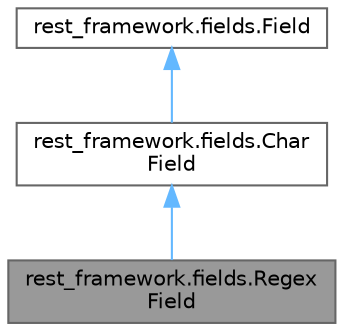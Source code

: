 digraph "rest_framework.fields.RegexField"
{
 // LATEX_PDF_SIZE
  bgcolor="transparent";
  edge [fontname=Helvetica,fontsize=10,labelfontname=Helvetica,labelfontsize=10];
  node [fontname=Helvetica,fontsize=10,shape=box,height=0.2,width=0.4];
  Node1 [id="Node000001",label="rest_framework.fields.Regex\lField",height=0.2,width=0.4,color="gray40", fillcolor="grey60", style="filled", fontcolor="black",tooltip=" "];
  Node2 -> Node1 [id="edge3_Node000001_Node000002",dir="back",color="steelblue1",style="solid",tooltip=" "];
  Node2 [id="Node000002",label="rest_framework.fields.Char\lField",height=0.2,width=0.4,color="gray40", fillcolor="white", style="filled",URL="$classrest__framework_1_1fields_1_1CharField.html",tooltip=" "];
  Node3 -> Node2 [id="edge4_Node000002_Node000003",dir="back",color="steelblue1",style="solid",tooltip=" "];
  Node3 [id="Node000003",label="rest_framework.fields.Field",height=0.2,width=0.4,color="gray40", fillcolor="white", style="filled",URL="$classrest__framework_1_1fields_1_1Field.html",tooltip=" "];
}
